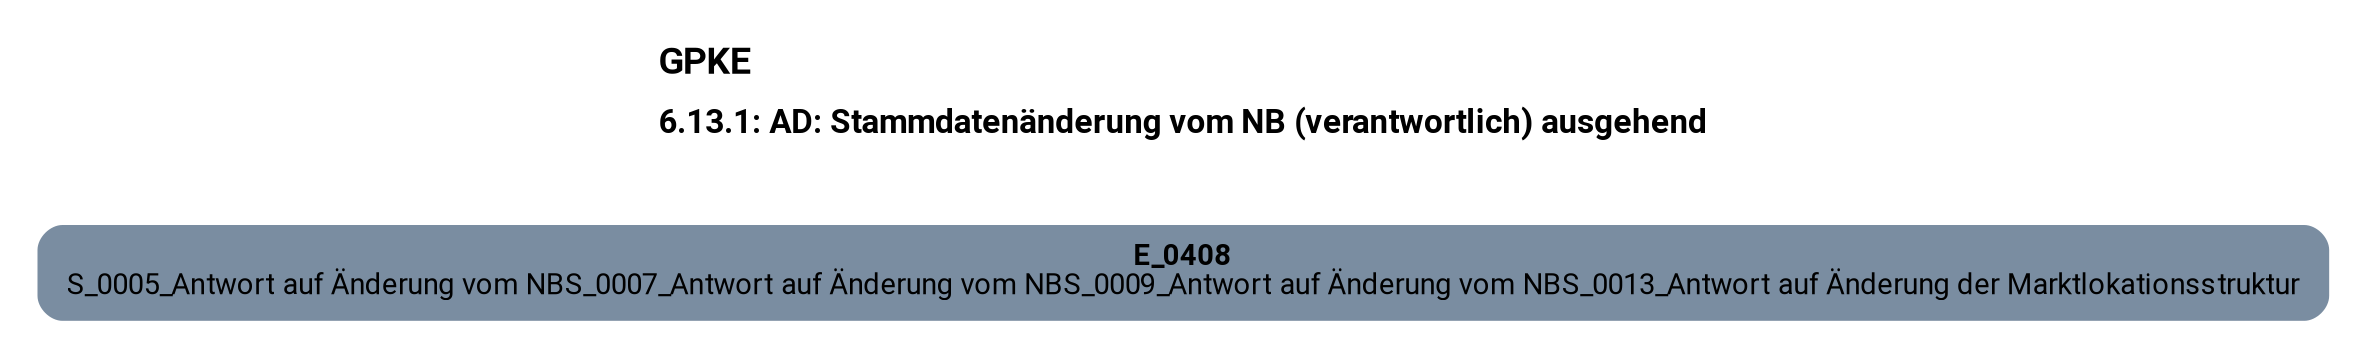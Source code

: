 digraph D {
    labelloc="t";
    label=<<B><FONT POINT-SIZE="18">GPKE</FONT></B><BR align="left"/><BR/><B><FONT POINT-SIZE="16">6.13.1: AD: Stammdatenänderung vom NB (verantwortlich) ausgehend</FONT></B><BR align="left"/><BR/><BR/><BR/>>;
    ratio="compress";
    concentrate=true;
    pack=true;
    rankdir=TB;
    packmode="array";
    size="20,20";
    fontsize=12;
    pad=0.25;
    "Empty" [margin="0.2,0.12", shape=box, style="filled,rounded", penwidth=0.0, fillcolor="#7a8da1", label=<<B>E_0408</B><BR align="center"/><FONT>S_0005_Antwort auf Änderung vom NB
S_0007_Antwort auf Änderung vom NB
S_0009_Antwort auf Änderung vom NB
S_0013_Antwort auf Änderung der Marktlokationsstruktur</FONT><BR align="center"/>>, fontname="Roboto, sans-serif"];


    bgcolor="transparent";
fontname="Roboto, sans-serif";
}